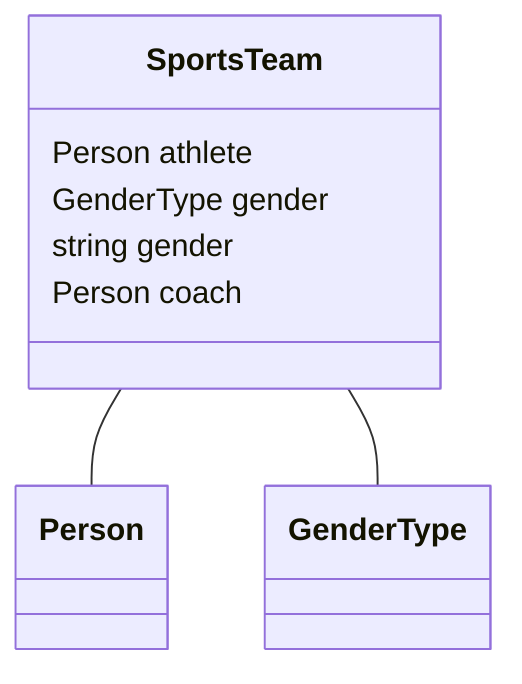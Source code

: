 classDiagram
  SportsTeam -- Person
  SportsTeam -- GenderType


class SportsTeam {

  Person athlete
  GenderType gender
  string gender
  Person coach

 }